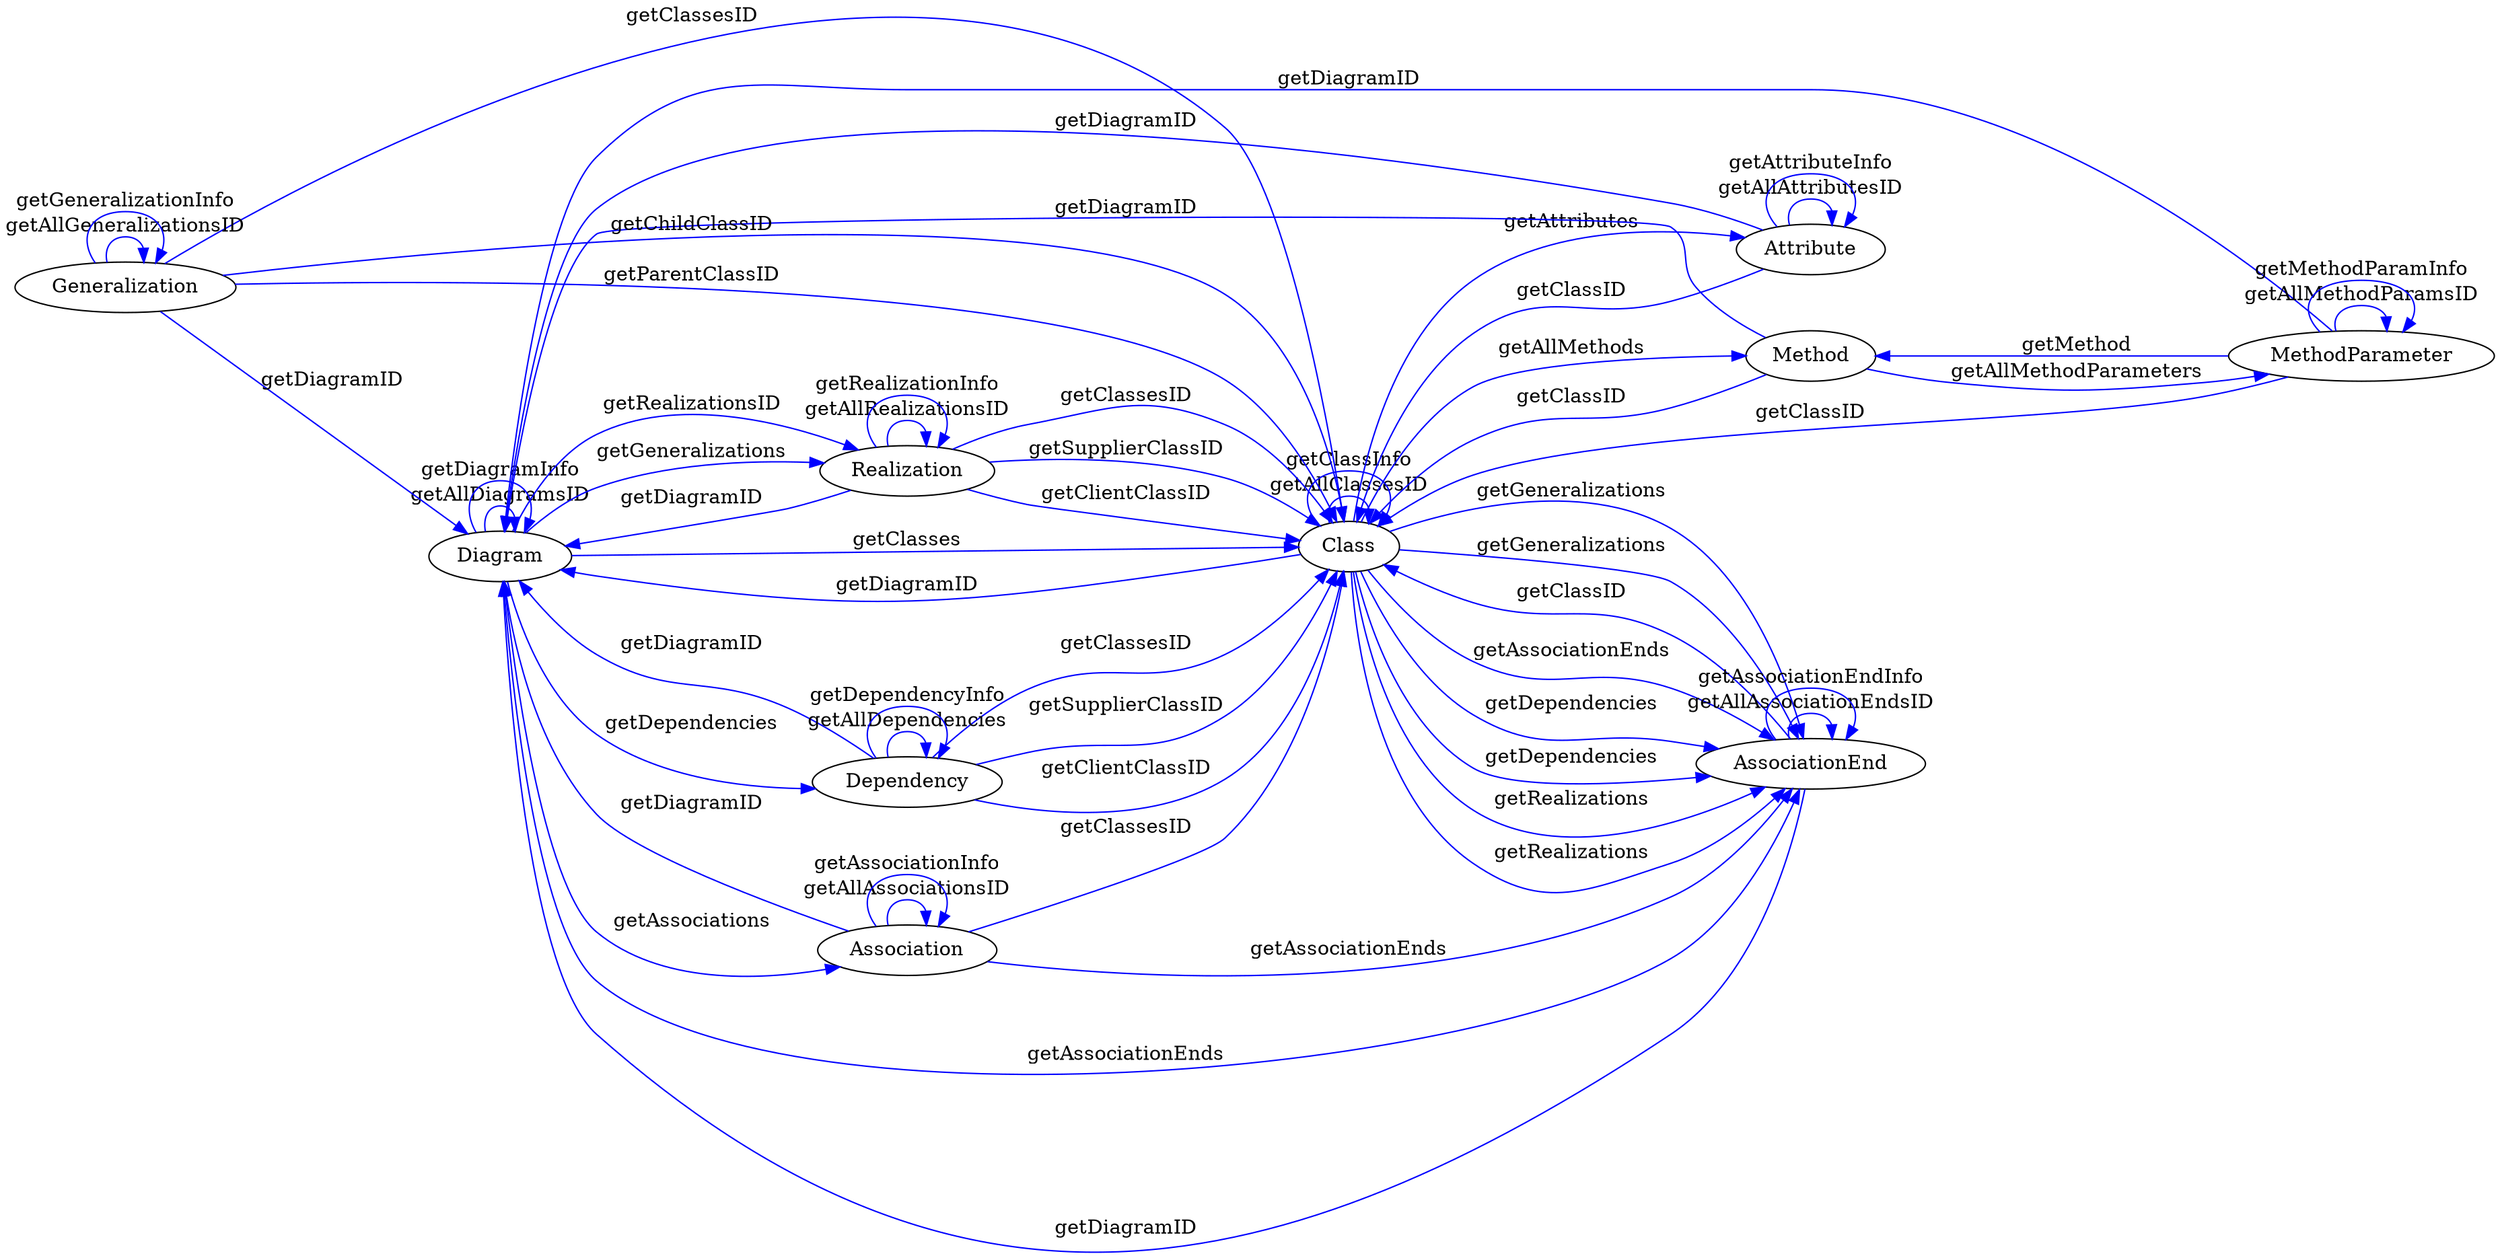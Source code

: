 digraph Automaton {
rankdir = LR
0 [label = "Diagram"];
1 [label = "Class"];
2 [label = "Attribute"];
3 [label = "Method"];
4 [label = "MethodParameter"];
5 [label = "Association"];
6 [label = "AssociationEnd"];
7 [label = "Dependency"];
8 [label = "Realization"];
9 [label = "Generalization"];

0 -> 0 [label = "getAllDiagramsID" color="blue"]
0 -> 0 [label = "getDiagramInfo" color="blue"]
1 -> 0 [label = "getDiagramID" color="blue"]
2 -> 0 [label = "getDiagramID" color="blue"]
3 -> 0 [label = "getDiagramID" color="blue"]
4 -> 0 [label = "getDiagramID" color="blue"]
5 -> 0 [label = "getDiagramID" color="blue"]
6 -> 0 [label = "getDiagramID" color="blue"]
7 -> 0 [label = "getDiagramID" color="blue"]
8 -> 0 [label = "getDiagramID" color="blue"]
9 -> 0 [label = "getDiagramID" color="blue"]

1 -> 1 [label = "getAllClassesID" color="blue"]
1 -> 1 [label = "getClassInfo" color="blue"]
0 -> 1 [label = "getClasses" color="blue"]
2 -> 1 [label = "getClassID" color="blue"]
3 -> 1 [label = "getClassID" color="blue"]
4 -> 1 [label = "getClassID" color="blue"]
5 -> 1 [label = "getClassesID" color="blue"] //Get the two classes associated
6 -> 1 [label = "getClassID" color="blue"]
7 -> 1 [label = "getClassesID" color="blue"]
7 -> 1 [label = "getSupplierClassID" color="blue"]
7 -> 1 [label = "getClientClassID" color="blue"]
8 -> 1 [label = "getClassesID" color="blue"]
8 -> 1 [label = "getSupplierClassID" color="blue"]
8 -> 1 [label = "getClientClassID" color="blue"]
9 -> 1 [label = "getClassesID" color="blue"]
9 -> 1 [label = "getChildClassID" color="blue"]
9 -> 1 [label = "getParentClassID" color="blue"]

2 -> 2 [label = "getAllAttributesID" color="blue"]
2 -> 2 [label = "getAttributeInfo" color="blue"]
1 -> 2 [label = "getAttributes" color="blue"]

1 -> 3 [label = "getAllMethods" color="blue"]
4 -> 3 [label = "getMethod" color="blue"]

4 -> 4 [label = "getAllMethodParamsID" color="blue"]
4 -> 4 [label = "getMethodParamInfo" color="blue"]
3 -> 4 [label = "getAllMethodParameters" color="blue"]

5 -> 5 [label = "getAllAssociationsID" color="blue"]
5 -> 5 [label = "getAssociationInfo" color="blue"]
0 -> 5 [label = "getAssociations" color="blue"]

6 -> 6 [label = "getAllAssociationEndsID" color="blue"]
6 -> 6 [label = "getAssociationEndInfo" color="blue"]
0 -> 6 [label = "getAssociationEnds" color="blue"]
1 -> 6 [label = "getAssociationEnds" color="blue"]
5 -> 6 [label = "getAssociationEnds" color="blue"]

7 -> 7 [label = "getAllDependencies" color="blue"]
7 -> 7 [label = "getDependencyInfo" color="blue"]
0 -> 7 [label = "getDependencies" color="blue"]
1 -> 6 [label = "getDependencies" color="blue"]
1 -> 6 [label = "getDependencies" color="blue"]

8 -> 8 [label = "getAllRealizationsID" color="blue"]
8 -> 8 [label = "getRealizationInfo" color="blue"]
0 -> 8 [label = "getRealizationsID" color="blue"]
1 -> 6 [label = "getRealizations" color="blue"]
1 -> 6 [label = "getRealizations" color="blue"]

9 -> 9 [label = "getAllGeneralizationsID" color="blue"]
9 -> 9 [label = "getGeneralizationInfo" color="blue"]
0 -> 8 [label = "getGeneralizations" color="blue"]
1 -> 6 [label = "getGeneralizations" color="blue"]
1 -> 6 [label = "getGeneralizations" color="blue"]
}

